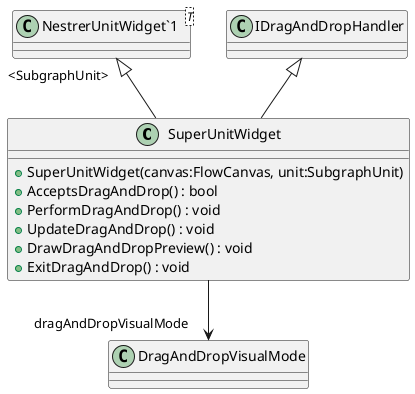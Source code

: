 @startuml
class SuperUnitWidget {
    + SuperUnitWidget(canvas:FlowCanvas, unit:SubgraphUnit)
    + AcceptsDragAndDrop() : bool
    + PerformDragAndDrop() : void
    + UpdateDragAndDrop() : void
    + DrawDragAndDropPreview() : void
    + ExitDragAndDrop() : void
}
class "NestrerUnitWidget`1"<T> {
}
"NestrerUnitWidget`1" "<SubgraphUnit>" <|-- SuperUnitWidget
IDragAndDropHandler <|-- SuperUnitWidget
SuperUnitWidget --> "dragAndDropVisualMode" DragAndDropVisualMode
@enduml
